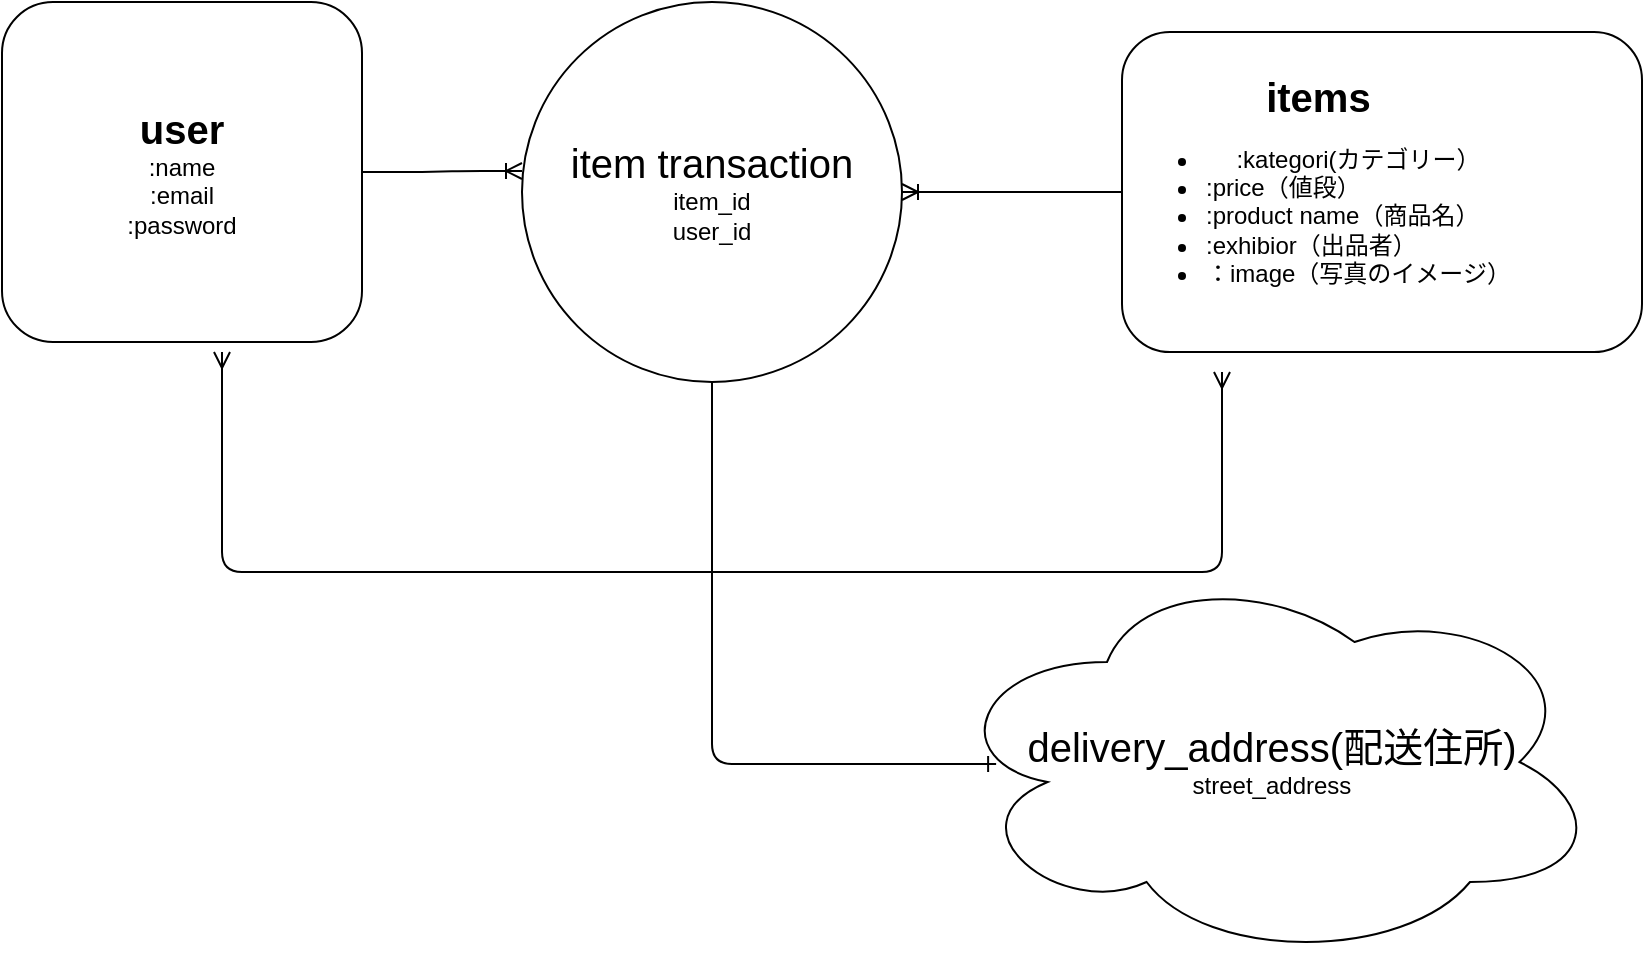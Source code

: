 <mxfile version="13.1.3">
    <diagram id="6hGFLwfOUW9BJ-s0fimq" name="Page-1">
        <mxGraphModel dx="733" dy="555" grid="1" gridSize="10" guides="1" tooltips="1" connect="1" arrows="1" fold="1" page="1" pageScale="1" pageWidth="827" pageHeight="1169" math="0" shadow="0">
            <root>
                <mxCell id="0"/>
                <mxCell id="1" parent="0"/>
                <mxCell id="5" value="&lt;b style=&quot;font-size: 20px&quot;&gt;user&lt;br&gt;&lt;/b&gt;:name&lt;br&gt;:email&lt;br&gt;:password" style="rounded=1;whiteSpace=wrap;html=1;" vertex="1" parent="1">
                    <mxGeometry y="30" width="180" height="170" as="geometry"/>
                </mxCell>
                <mxCell id="8" value="&lt;span style=&quot;font-size: 20px&quot;&gt;delivery_address(配送住所)&lt;/span&gt;&lt;br&gt;street_address" style="ellipse;shape=cloud;whiteSpace=wrap;html=1;" vertex="1" parent="1">
                    <mxGeometry x="470" y="310" width="330" height="200" as="geometry"/>
                </mxCell>
                <mxCell id="19" value="&lt;div style=&quot;text-align: center&quot;&gt;&lt;b&gt;&lt;font style=&quot;font-size: 20px&quot;&gt;items&lt;/font&gt;&lt;/b&gt;&lt;/div&gt;&lt;ul&gt;&lt;li style=&quot;text-align: center&quot;&gt;:kategori(カテゴリー）&lt;/li&gt;&lt;li&gt;:price（値段）&lt;/li&gt;&lt;li&gt;:product name（商品名）&lt;/li&gt;&lt;li&gt;:exhibior（出品者）&lt;/li&gt;&lt;li&gt;：image（写真のイメージ）&lt;/li&gt;&lt;/ul&gt;" style="rounded=1;whiteSpace=wrap;html=1;align=left;" vertex="1" parent="1">
                    <mxGeometry x="560" y="45" width="260" height="160" as="geometry"/>
                </mxCell>
                <mxCell id="21" value="&lt;font style=&quot;font-size: 20px&quot;&gt;item transaction&lt;/font&gt;&lt;br&gt;item_id&lt;br&gt;user_id" style="ellipse;whiteSpace=wrap;html=1;aspect=fixed;align=center;" vertex="1" parent="1">
                    <mxGeometry x="260" y="30" width="190" height="190" as="geometry"/>
                </mxCell>
                <mxCell id="41" value="" style="fontSize=12;html=1;endArrow=ERoneToMany;" edge="1" parent="1" source="19">
                    <mxGeometry width="100" height="100" relative="1" as="geometry">
                        <mxPoint x="530" y="105" as="sourcePoint"/>
                        <mxPoint x="450" y="125" as="targetPoint"/>
                    </mxGeometry>
                </mxCell>
                <mxCell id="45" value="" style="edgeStyle=entityRelationEdgeStyle;fontSize=12;html=1;endArrow=ERoneToMany;" edge="1" parent="1">
                    <mxGeometry width="100" height="100" relative="1" as="geometry">
                        <mxPoint x="180" y="115" as="sourcePoint"/>
                        <mxPoint x="260" y="114.5" as="targetPoint"/>
                    </mxGeometry>
                </mxCell>
                <mxCell id="48" value="" style="edgeStyle=orthogonalEdgeStyle;fontSize=12;html=1;endArrow=ERmany;startArrow=ERmany;" edge="1" parent="1">
                    <mxGeometry width="100" height="100" relative="1" as="geometry">
                        <mxPoint x="110" y="205" as="sourcePoint"/>
                        <mxPoint x="610" y="215" as="targetPoint"/>
                        <Array as="points">
                            <mxPoint x="110" y="315"/>
                            <mxPoint x="610" y="315"/>
                        </Array>
                    </mxGeometry>
                </mxCell>
                <mxCell id="49" value="" style="edgeStyle=orthogonalEdgeStyle;fontSize=12;html=1;endArrow=ERone;endFill=1;exitX=0.5;exitY=1;exitDx=0;exitDy=0;entryX=0.082;entryY=0.505;entryDx=0;entryDy=0;entryPerimeter=0;" edge="1" parent="1" source="21" target="8">
                    <mxGeometry width="100" height="100" relative="1" as="geometry">
                        <mxPoint x="340" y="300" as="sourcePoint"/>
                        <mxPoint x="440" y="200" as="targetPoint"/>
                        <Array as="points">
                            <mxPoint x="355" y="411"/>
                        </Array>
                    </mxGeometry>
                </mxCell>
            </root>
        </mxGraphModel>
    </diagram>
</mxfile>